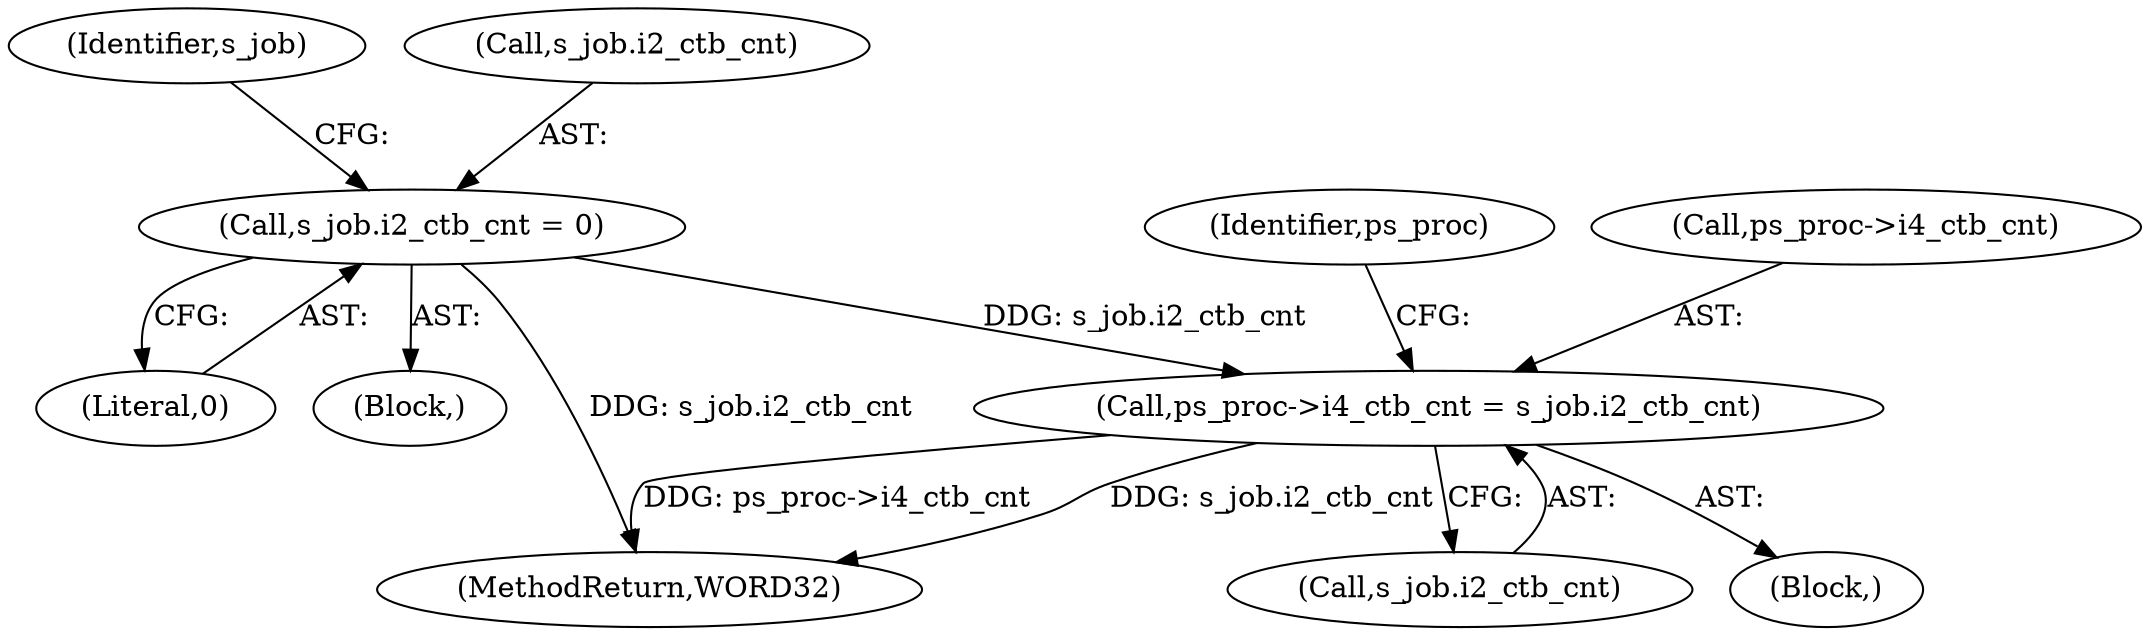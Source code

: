 digraph "0_Android_87fb7909c49e6a4510ba86ace1ffc83459c7e1b9@pointer" {
"1001429" [label="(Call,ps_proc->i4_ctb_cnt = s_job.i2_ctb_cnt)"];
"1001331" [label="(Call,s_job.i2_ctb_cnt = 0)"];
"1001903" [label="(MethodReturn,WORD32)"];
"1001335" [label="(Literal,0)"];
"1001338" [label="(Identifier,s_job)"];
"1001323" [label="(Block,)"];
"1001438" [label="(Identifier,ps_proc)"];
"1001331" [label="(Call,s_job.i2_ctb_cnt = 0)"];
"1001430" [label="(Call,ps_proc->i4_ctb_cnt)"];
"1001433" [label="(Call,s_job.i2_ctb_cnt)"];
"1001429" [label="(Call,ps_proc->i4_ctb_cnt = s_job.i2_ctb_cnt)"];
"1001393" [label="(Block,)"];
"1001332" [label="(Call,s_job.i2_ctb_cnt)"];
"1001429" -> "1001393"  [label="AST: "];
"1001429" -> "1001433"  [label="CFG: "];
"1001430" -> "1001429"  [label="AST: "];
"1001433" -> "1001429"  [label="AST: "];
"1001438" -> "1001429"  [label="CFG: "];
"1001429" -> "1001903"  [label="DDG: s_job.i2_ctb_cnt"];
"1001429" -> "1001903"  [label="DDG: ps_proc->i4_ctb_cnt"];
"1001331" -> "1001429"  [label="DDG: s_job.i2_ctb_cnt"];
"1001331" -> "1001323"  [label="AST: "];
"1001331" -> "1001335"  [label="CFG: "];
"1001332" -> "1001331"  [label="AST: "];
"1001335" -> "1001331"  [label="AST: "];
"1001338" -> "1001331"  [label="CFG: "];
"1001331" -> "1001903"  [label="DDG: s_job.i2_ctb_cnt"];
}
